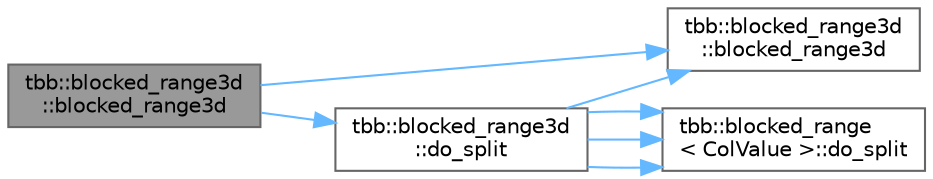 digraph "tbb::blocked_range3d::blocked_range3d"
{
 // LATEX_PDF_SIZE
  bgcolor="transparent";
  edge [fontname=Helvetica,fontsize=10,labelfontname=Helvetica,labelfontsize=10];
  node [fontname=Helvetica,fontsize=10,shape=box,height=0.2,width=0.4];
  rankdir="LR";
  Node1 [id="Node000001",label="tbb::blocked_range3d\l::blocked_range3d",height=0.2,width=0.4,color="gray40", fillcolor="grey60", style="filled", fontcolor="black",tooltip=" "];
  Node1 -> Node2 [id="edge1_Node000001_Node000002",color="steelblue1",style="solid",tooltip=" "];
  Node2 [id="Node000002",label="tbb::blocked_range3d\l::blocked_range3d",height=0.2,width=0.4,color="grey40", fillcolor="white", style="filled",URL="$classtbb_1_1blocked__range3d.html#aa5159e07e2d601319eece538edb8add0",tooltip=" "];
  Node1 -> Node3 [id="edge2_Node000001_Node000003",color="steelblue1",style="solid",tooltip=" "];
  Node3 [id="Node000003",label="tbb::blocked_range3d\l::do_split",height=0.2,width=0.4,color="grey40", fillcolor="white", style="filled",URL="$classtbb_1_1blocked__range3d.html#ac83b305fb6dc5da50a4f6c4fdb551654",tooltip=" "];
  Node3 -> Node2 [id="edge3_Node000003_Node000002",color="steelblue1",style="solid",tooltip=" "];
  Node3 -> Node4 [id="edge4_Node000003_Node000004",color="steelblue1",style="solid",tooltip=" "];
  Node4 [id="Node000004",label="tbb::blocked_range\l\< ColValue \>::do_split",height=0.2,width=0.4,color="grey40", fillcolor="white", style="filled",URL="$classtbb_1_1blocked__range.html#aa5b02cb98cc0ad6c0cd5d29bb1271b7c",tooltip=" "];
  Node3 -> Node4 [id="edge5_Node000003_Node000004",color="steelblue1",style="solid",tooltip=" "];
  Node3 -> Node4 [id="edge6_Node000003_Node000004",color="steelblue1",style="solid",tooltip=" "];
}
